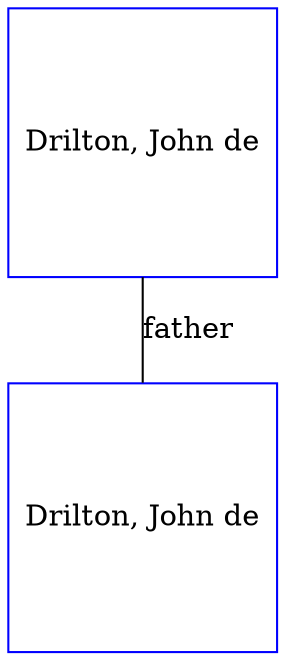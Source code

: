 digraph D {
    edge [dir=none];    node [shape=box];    "006327"   [label="Drilton, John de", shape=box, regular=1, color="blue"] ;
"006326"   [label="Drilton, John de", shape=box, regular=1, color="blue"] ;
006327->006326 [label="father",arrowsize=0.0]; 
}